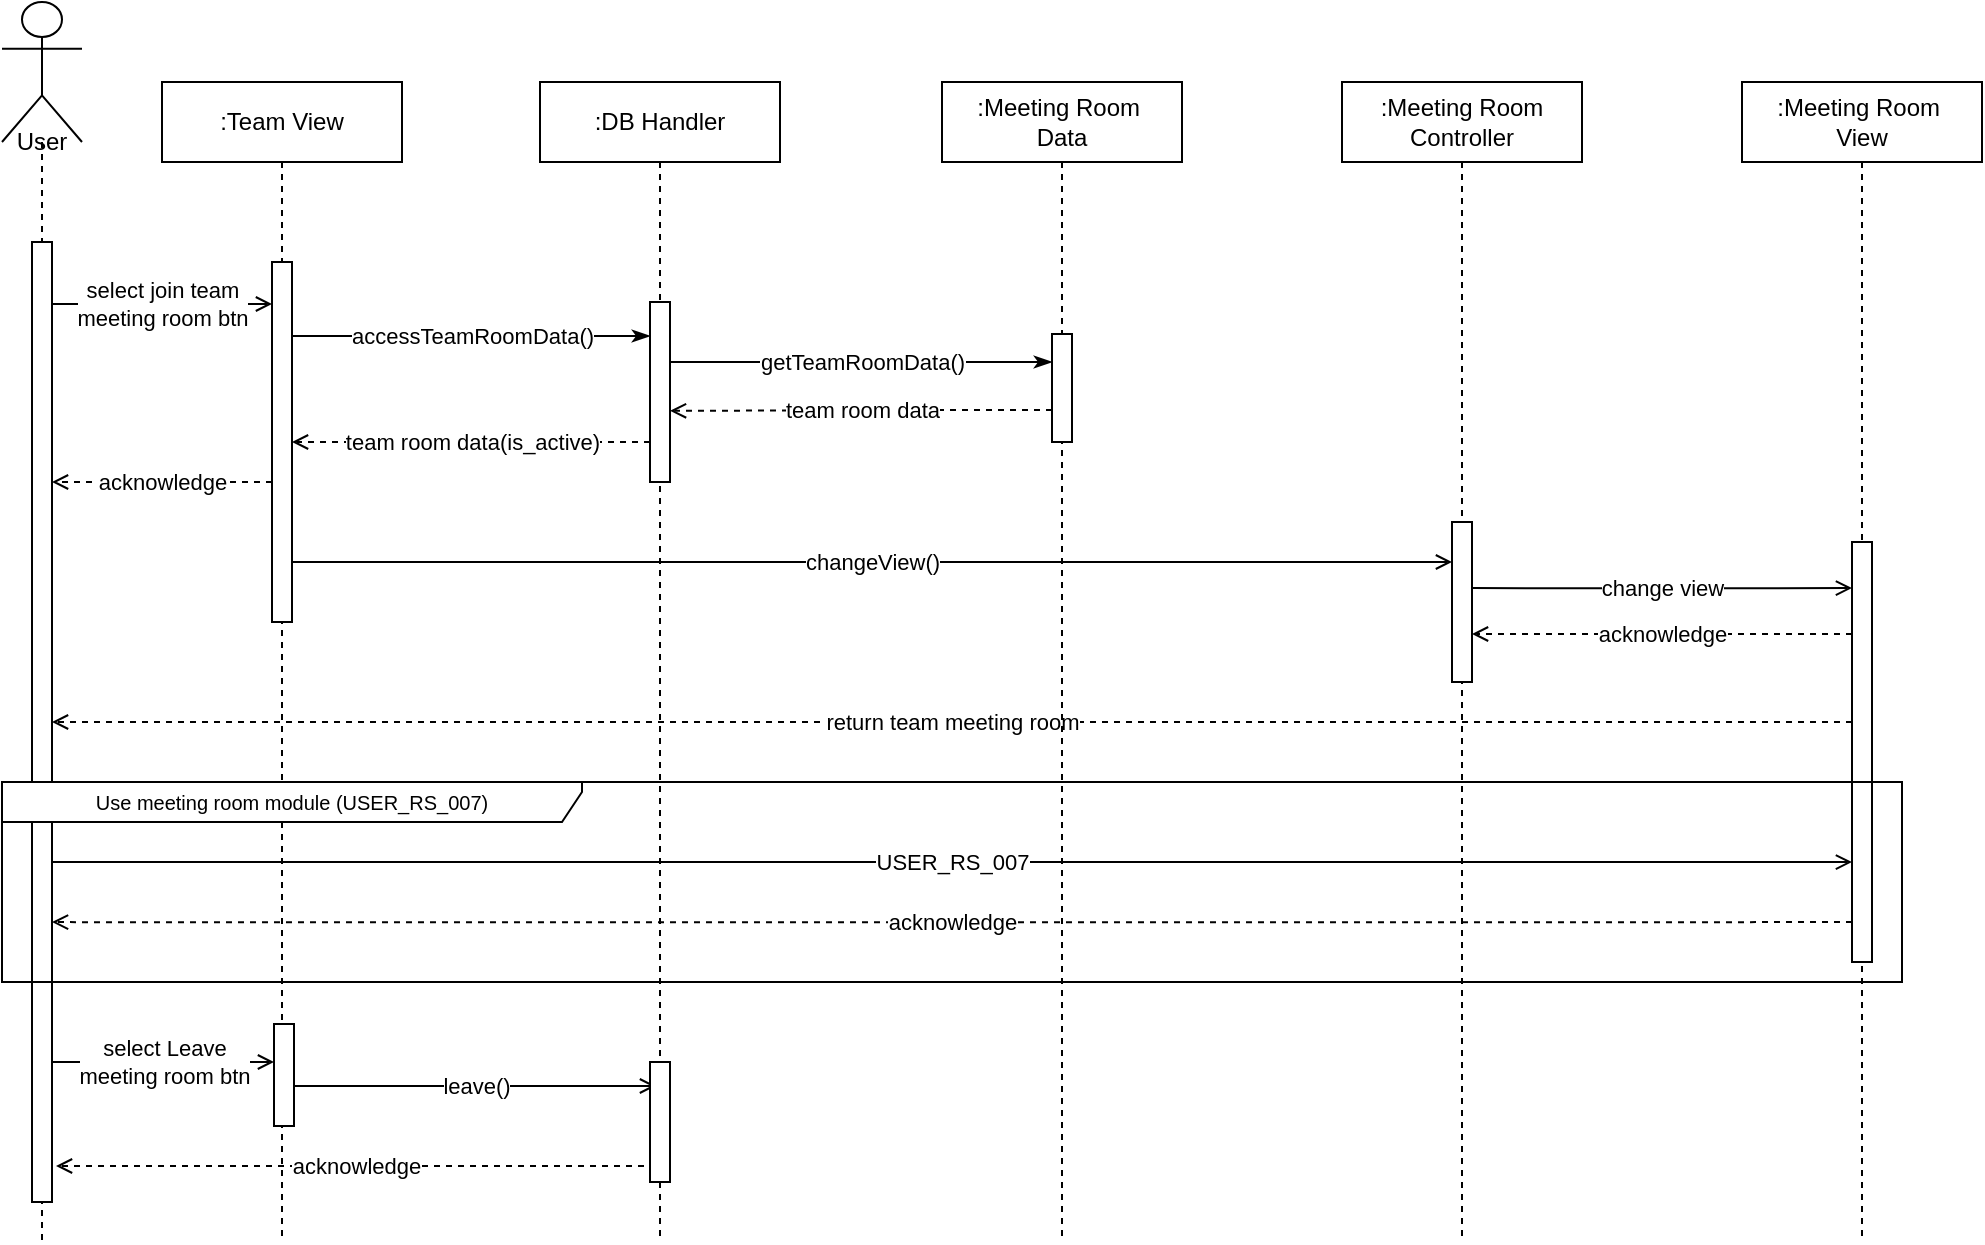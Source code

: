 <mxfile version="14.7.6" type="github">
  <diagram id="QXM7okLhdMr8AQxh6Bgx" name="Page-1">
    <mxGraphModel dx="1278" dy="579" grid="1" gridSize="10" guides="1" tooltips="1" connect="1" arrows="1" fold="1" page="1" pageScale="1" pageWidth="827" pageHeight="1169" math="0" shadow="0">
      <root>
        <mxCell id="0" />
        <mxCell id="1" parent="0" />
        <mxCell id="BiMk9_B7EX1rtoU-ykuB-52" value=":Team View" style="shape=umlLifeline;perimeter=lifelinePerimeter;whiteSpace=wrap;html=1;container=1;collapsible=0;recursiveResize=0;outlineConnect=0;" parent="1" vertex="1">
          <mxGeometry x="170" y="100" width="120" height="580" as="geometry" />
        </mxCell>
        <mxCell id="BiMk9_B7EX1rtoU-ykuB-56" value=":Meeting Room Controller" style="shape=umlLifeline;perimeter=lifelinePerimeter;whiteSpace=wrap;html=1;container=1;collapsible=0;recursiveResize=0;outlineConnect=0;" parent="1" vertex="1">
          <mxGeometry x="760" y="100" width="120" height="580" as="geometry" />
        </mxCell>
        <mxCell id="BiMk9_B7EX1rtoU-ykuB-60" value=":Meeting Room&amp;nbsp;&lt;br&gt;View" style="shape=umlLifeline;perimeter=lifelinePerimeter;whiteSpace=wrap;html=1;container=1;collapsible=0;recursiveResize=0;outlineConnect=0;" parent="1" vertex="1">
          <mxGeometry x="960" y="100" width="120" height="580" as="geometry" />
        </mxCell>
        <mxCell id="BiMk9_B7EX1rtoU-ykuB-64" value="" style="shape=umlLifeline;participant=umlActor;perimeter=lifelinePerimeter;whiteSpace=wrap;html=1;container=1;collapsible=0;recursiveResize=0;verticalAlign=top;spacingTop=36;outlineConnect=0;size=70;" parent="1" vertex="1">
          <mxGeometry x="90" y="60" width="40" height="620" as="geometry" />
        </mxCell>
        <mxCell id="BiMk9_B7EX1rtoU-ykuB-65" value="" style="html=1;points=[];perimeter=orthogonalPerimeter;" parent="BiMk9_B7EX1rtoU-ykuB-64" vertex="1">
          <mxGeometry x="15" y="120" width="10" height="480" as="geometry" />
        </mxCell>
        <mxCell id="BiMk9_B7EX1rtoU-ykuB-66" value="User" style="text;html=1;strokeColor=none;fillColor=none;align=center;verticalAlign=middle;whiteSpace=wrap;rounded=0;" parent="BiMk9_B7EX1rtoU-ykuB-64" vertex="1">
          <mxGeometry y="60" width="40" height="20" as="geometry" />
        </mxCell>
        <mxCell id="FJMo4eJdV9Iexavzzjsl-6" value="acknowledge" style="edgeStyle=orthogonalEdgeStyle;rounded=0;orthogonalLoop=1;jettySize=auto;html=1;endArrow=open;endFill=0;dashed=1;" parent="1" edge="1">
          <mxGeometry relative="1" as="geometry">
            <mxPoint x="1015" y="376" as="sourcePoint" />
            <mxPoint x="825" y="376" as="targetPoint" />
            <Array as="points">
              <mxPoint x="920" y="376" />
              <mxPoint x="920" y="376" />
            </Array>
          </mxGeometry>
        </mxCell>
        <mxCell id="FJMo4eJdV9Iexavzzjsl-8" value="return team meeting room" style="edgeStyle=orthogonalEdgeStyle;rounded=0;orthogonalLoop=1;jettySize=auto;html=1;endArrow=open;endFill=0;dashed=1;" parent="1" source="b4w5KYIhBNjsbUTUgyb7-8" target="BiMk9_B7EX1rtoU-ykuB-65" edge="1">
          <mxGeometry relative="1" as="geometry">
            <mxPoint x="115" y="470.059" as="targetPoint" />
            <Array as="points">
              <mxPoint x="570" y="420" />
              <mxPoint x="570" y="420" />
            </Array>
          </mxGeometry>
        </mxCell>
        <mxCell id="b4w5KYIhBNjsbUTUgyb7-8" value="" style="html=1;points=[];perimeter=orthogonalPerimeter;" parent="1" vertex="1">
          <mxGeometry x="1015" y="330" width="10" height="210" as="geometry" />
        </mxCell>
        <mxCell id="j7rCs0lyY-aWD0qcUl4s-13" value="select join team &lt;br&gt;meeting room btn" style="edgeStyle=orthogonalEdgeStyle;rounded=0;orthogonalLoop=1;jettySize=auto;html=1;endArrow=open;endFill=0;" parent="1" target="FJMo4eJdV9Iexavzzjsl-1" edge="1">
          <mxGeometry relative="1" as="geometry">
            <Array as="points">
              <mxPoint x="190" y="211" />
              <mxPoint x="190" y="211" />
            </Array>
            <mxPoint x="115" y="211.0" as="sourcePoint" />
            <mxPoint x="615" y="211.0" as="targetPoint" />
          </mxGeometry>
        </mxCell>
        <mxCell id="j7rCs0lyY-aWD0qcUl4s-2" value="acknowledge" style="edgeStyle=orthogonalEdgeStyle;rounded=0;orthogonalLoop=1;jettySize=auto;html=1;endArrow=open;endFill=0;dashed=1;" parent="1" edge="1">
          <mxGeometry relative="1" as="geometry">
            <mxPoint x="115" y="520.059" as="targetPoint" />
            <Array as="points">
              <mxPoint x="240" y="520" />
              <mxPoint x="240" y="520" />
            </Array>
            <mxPoint x="1015" y="520.059" as="sourcePoint" />
          </mxGeometry>
        </mxCell>
        <mxCell id="j7rCs0lyY-aWD0qcUl4s-8" value="leave()" style="edgeStyle=orthogonalEdgeStyle;rounded=0;orthogonalLoop=1;jettySize=auto;html=1;endArrow=open;endFill=0;" parent="1" source="j7rCs0lyY-aWD0qcUl4s-21" edge="1">
          <mxGeometry relative="1" as="geometry">
            <mxPoint x="417" y="602.0" as="targetPoint" />
            <Array as="points">
              <mxPoint x="282" y="602" />
              <mxPoint x="282" y="602" />
            </Array>
          </mxGeometry>
        </mxCell>
        <mxCell id="j7rCs0lyY-aWD0qcUl4s-21" value="" style="html=1;points=[];perimeter=orthogonalPerimeter;" parent="1" vertex="1">
          <mxGeometry x="226" y="571" width="10" height="51" as="geometry" />
        </mxCell>
        <mxCell id="j7rCs0lyY-aWD0qcUl4s-29" value="USER_RS_007" style="edgeStyle=orthogonalEdgeStyle;rounded=0;orthogonalLoop=1;jettySize=auto;html=1;endArrow=open;endFill=0;" parent="1" edge="1">
          <mxGeometry relative="1" as="geometry">
            <Array as="points">
              <mxPoint x="480" y="490" />
              <mxPoint x="480" y="490" />
            </Array>
            <mxPoint x="115" y="490.0" as="sourcePoint" />
            <mxPoint x="1015" y="490.059" as="targetPoint" />
          </mxGeometry>
        </mxCell>
        <mxCell id="j7rCs0lyY-aWD0qcUl4s-3" value="select Leave &lt;br&gt;meeting room btn" style="edgeStyle=orthogonalEdgeStyle;rounded=0;orthogonalLoop=1;jettySize=auto;html=1;endArrow=open;endFill=0;" parent="1" source="BiMk9_B7EX1rtoU-ykuB-65" target="j7rCs0lyY-aWD0qcUl4s-21" edge="1">
          <mxGeometry relative="1" as="geometry">
            <mxPoint x="117" y="582.0" as="sourcePoint" />
            <Array as="points">
              <mxPoint x="140" y="590" />
              <mxPoint x="140" y="590" />
            </Array>
          </mxGeometry>
        </mxCell>
        <mxCell id="j7rCs0lyY-aWD0qcUl4s-11" value="acknowledge" style="edgeStyle=orthogonalEdgeStyle;rounded=0;orthogonalLoop=1;jettySize=auto;html=1;endArrow=open;endFill=0;dashed=1;" parent="1" edge="1">
          <mxGeometry relative="1" as="geometry">
            <mxPoint x="417" y="642.0" as="sourcePoint" />
            <mxPoint x="117" y="642.0" as="targetPoint" />
            <Array as="points">
              <mxPoint x="262" y="642" />
              <mxPoint x="262" y="642" />
            </Array>
          </mxGeometry>
        </mxCell>
        <mxCell id="FJMo4eJdV9Iexavzzjsl-3" value="accessTeamRoomData()" style="edgeStyle=orthogonalEdgeStyle;rounded=0;orthogonalLoop=1;jettySize=auto;html=1;endArrow=classicThin;endFill=1;" parent="1" edge="1">
          <mxGeometry relative="1" as="geometry">
            <mxPoint x="235" y="227.0" as="sourcePoint" />
            <mxPoint x="414" y="227.0" as="targetPoint" />
            <Array as="points">
              <mxPoint x="320" y="227" />
              <mxPoint x="320" y="227" />
            </Array>
          </mxGeometry>
        </mxCell>
        <mxCell id="FJMo4eJdV9Iexavzzjsl-18" value="acknowledge" style="edgeStyle=orthogonalEdgeStyle;rounded=0;orthogonalLoop=1;jettySize=auto;html=1;endArrow=open;endFill=0;dashed=1;" parent="1" source="FJMo4eJdV9Iexavzzjsl-1" target="BiMk9_B7EX1rtoU-ykuB-65" edge="1">
          <mxGeometry relative="1" as="geometry">
            <Array as="points">
              <mxPoint x="140" y="300" />
              <mxPoint x="140" y="300" />
            </Array>
          </mxGeometry>
        </mxCell>
        <mxCell id="FJMo4eJdV9Iexavzzjsl-1" value="" style="html=1;points=[];perimeter=orthogonalPerimeter;" parent="1" vertex="1">
          <mxGeometry x="225" y="190" width="10" height="180" as="geometry" />
        </mxCell>
        <mxCell id="FJMo4eJdV9Iexavzzjsl-5" value="change view" style="edgeStyle=orthogonalEdgeStyle;rounded=0;orthogonalLoop=1;jettySize=auto;html=1;endArrow=open;endFill=0;" parent="1" edge="1">
          <mxGeometry relative="1" as="geometry">
            <mxPoint x="825" y="353.059" as="sourcePoint" />
            <mxPoint x="1015" y="353.059" as="targetPoint" />
            <Array as="points">
              <mxPoint x="920" y="353" />
              <mxPoint x="920" y="353" />
            </Array>
          </mxGeometry>
        </mxCell>
        <mxCell id="FJMo4eJdV9Iexavzzjsl-7" value="team room data(is_active)" style="edgeStyle=orthogonalEdgeStyle;rounded=0;orthogonalLoop=1;jettySize=auto;html=1;endArrow=open;endFill=0;dashed=1;" parent="1" source="FJMo4eJdV9Iexavzzjsl-14" target="FJMo4eJdV9Iexavzzjsl-1" edge="1">
          <mxGeometry relative="1" as="geometry">
            <Array as="points">
              <mxPoint x="370" y="280" />
              <mxPoint x="370" y="280" />
            </Array>
          </mxGeometry>
        </mxCell>
        <mxCell id="FJMo4eJdV9Iexavzzjsl-2" value="" style="html=1;points=[];perimeter=orthogonalPerimeter;" parent="1" vertex="1">
          <mxGeometry x="815" y="320" width="10" height="80" as="geometry" />
        </mxCell>
        <mxCell id="FJMo4eJdV9Iexavzzjsl-9" value=":Meeting Room&amp;nbsp;&lt;br&gt;Data" style="shape=umlLifeline;perimeter=lifelinePerimeter;whiteSpace=wrap;html=1;container=1;collapsible=0;recursiveResize=0;outlineConnect=0;" parent="1" vertex="1">
          <mxGeometry x="560" y="100" width="120" height="580" as="geometry" />
        </mxCell>
        <mxCell id="FJMo4eJdV9Iexavzzjsl-12" value=":DB Handler" style="shape=umlLifeline;perimeter=lifelinePerimeter;whiteSpace=wrap;html=1;container=1;collapsible=0;recursiveResize=0;outlineConnect=0;" parent="1" vertex="1">
          <mxGeometry x="359" y="100" width="120" height="580" as="geometry" />
        </mxCell>
        <mxCell id="FJMo4eJdV9Iexavzzjsl-16" value="getTeamRoomData()" style="edgeStyle=orthogonalEdgeStyle;rounded=0;orthogonalLoop=1;jettySize=auto;html=1;endArrow=classicThin;endFill=1;" parent="1" source="FJMo4eJdV9Iexavzzjsl-14" target="FJMo4eJdV9Iexavzzjsl-15" edge="1">
          <mxGeometry relative="1" as="geometry">
            <Array as="points">
              <mxPoint x="520" y="240" />
              <mxPoint x="520" y="240" />
            </Array>
          </mxGeometry>
        </mxCell>
        <mxCell id="FJMo4eJdV9Iexavzzjsl-14" value="" style="html=1;points=[];perimeter=orthogonalPerimeter;" parent="1" vertex="1">
          <mxGeometry x="414" y="210" width="10" height="90" as="geometry" />
        </mxCell>
        <mxCell id="FJMo4eJdV9Iexavzzjsl-15" value="" style="html=1;points=[];perimeter=orthogonalPerimeter;" parent="1" vertex="1">
          <mxGeometry x="615" y="226" width="10" height="54" as="geometry" />
        </mxCell>
        <mxCell id="FJMo4eJdV9Iexavzzjsl-17" value="team room data" style="edgeStyle=orthogonalEdgeStyle;rounded=0;orthogonalLoop=1;jettySize=auto;html=1;endArrow=open;endFill=0;dashed=1;" parent="1" source="FJMo4eJdV9Iexavzzjsl-15" edge="1">
          <mxGeometry relative="1" as="geometry">
            <mxPoint x="603" y="264.409" as="sourcePoint" />
            <mxPoint x="424" y="264.409" as="targetPoint" />
            <Array as="points">
              <mxPoint x="570" y="264" />
              <mxPoint x="570" y="264" />
            </Array>
          </mxGeometry>
        </mxCell>
        <mxCell id="FJMo4eJdV9Iexavzzjsl-19" value="changeView()" style="edgeStyle=orthogonalEdgeStyle;rounded=0;orthogonalLoop=1;jettySize=auto;html=1;endArrow=open;endFill=0;" parent="1" source="FJMo4eJdV9Iexavzzjsl-1" target="FJMo4eJdV9Iexavzzjsl-2" edge="1">
          <mxGeometry relative="1" as="geometry">
            <Array as="points">
              <mxPoint x="670" y="340" />
              <mxPoint x="670" y="340" />
            </Array>
          </mxGeometry>
        </mxCell>
        <mxCell id="j7rCs0lyY-aWD0qcUl4s-1" value="&lt;font style=&quot;font-size: 10px&quot;&gt;Use meeting room module (USER_RS_007)&lt;br&gt;&lt;/font&gt;" style="shape=umlFrame;whiteSpace=wrap;html=1;width=290;height=20;" parent="1" vertex="1">
          <mxGeometry x="90" y="450" width="950" height="100" as="geometry" />
        </mxCell>
        <mxCell id="FJMo4eJdV9Iexavzzjsl-20" value="" style="html=1;points=[];perimeter=orthogonalPerimeter;" parent="1" vertex="1">
          <mxGeometry x="414" y="590" width="10" height="60" as="geometry" />
        </mxCell>
      </root>
    </mxGraphModel>
  </diagram>
</mxfile>
